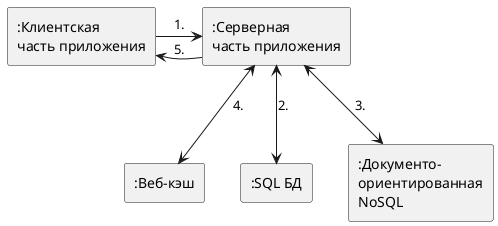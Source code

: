 @startuml

rectangle ":Клиентская\nчасть приложения" as user
rectangle ":Серверная\nчасть приложения" as backend
rectangle ":Веб-кэш" as web_cache
rectangle ":SQL БД" as sql
rectangle ":Документо-\nориентированная\nNoSQL" as docdb

user -> backend : 1.
backend <-down-> sql : 2.
backend <-down-> docdb : 3.
backend <-down-> web_cache : 4.
backend -> user : 5.

@enduml

